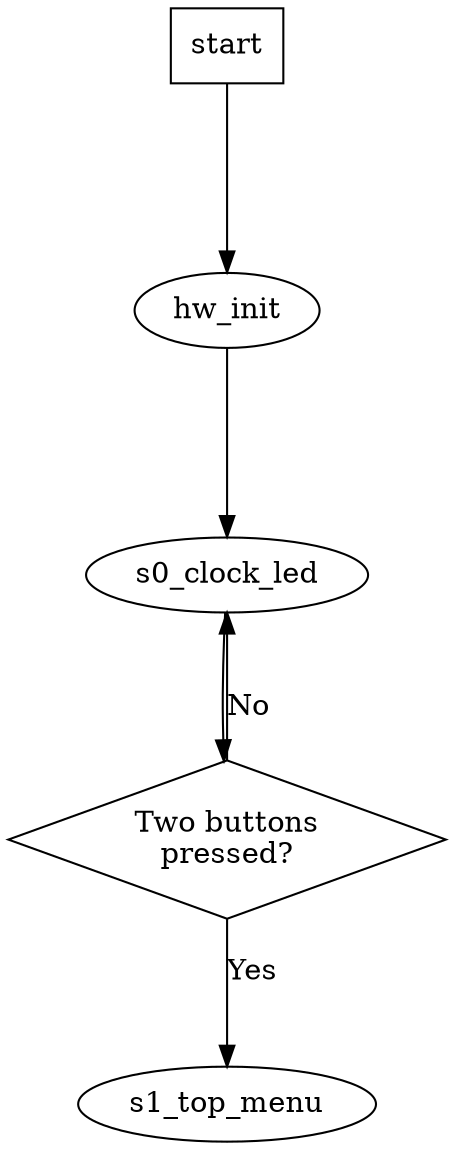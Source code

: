 digraph G {
	ranksep=equally;

	start [shape=box];
	start -> hw_init;
	
	hw_init -> s0_clock_led;
	
	d_2buttons [shape=diamond, label="Two buttons\npressed?"];
	s0_clock_led -> d_2buttons;

	d_2buttons -> s0_clock_led [label="No"];
	d_2buttons -> s1_top_menu [label="Yes"];
}
